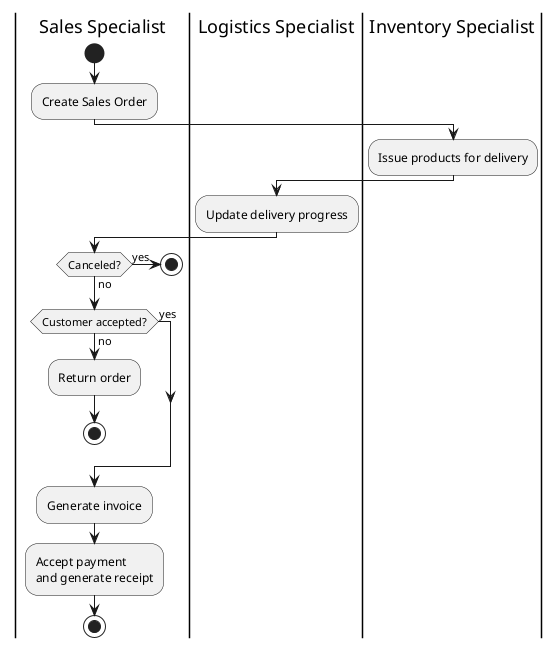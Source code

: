 @startuml sales-workflow
|sales_spec|Sales Specialist
|log_spec|Logistics Specialist
|inv_spec|Inventory Specialist

|sales_spec|
start
:Create Sales Order;

|inv_spec|
:Issue products for delivery;

|log_spec|
:Update delivery progress;

|sales_spec|
if (Canceled?) then (yes)
    stop
else (no)
endif

|sales_spec|
if (Customer accepted?) then (no)
    :Return order;
    stop
else (yes)
endif

:Generate invoice;
:Accept payment
and generate receipt;

stop
@enduml